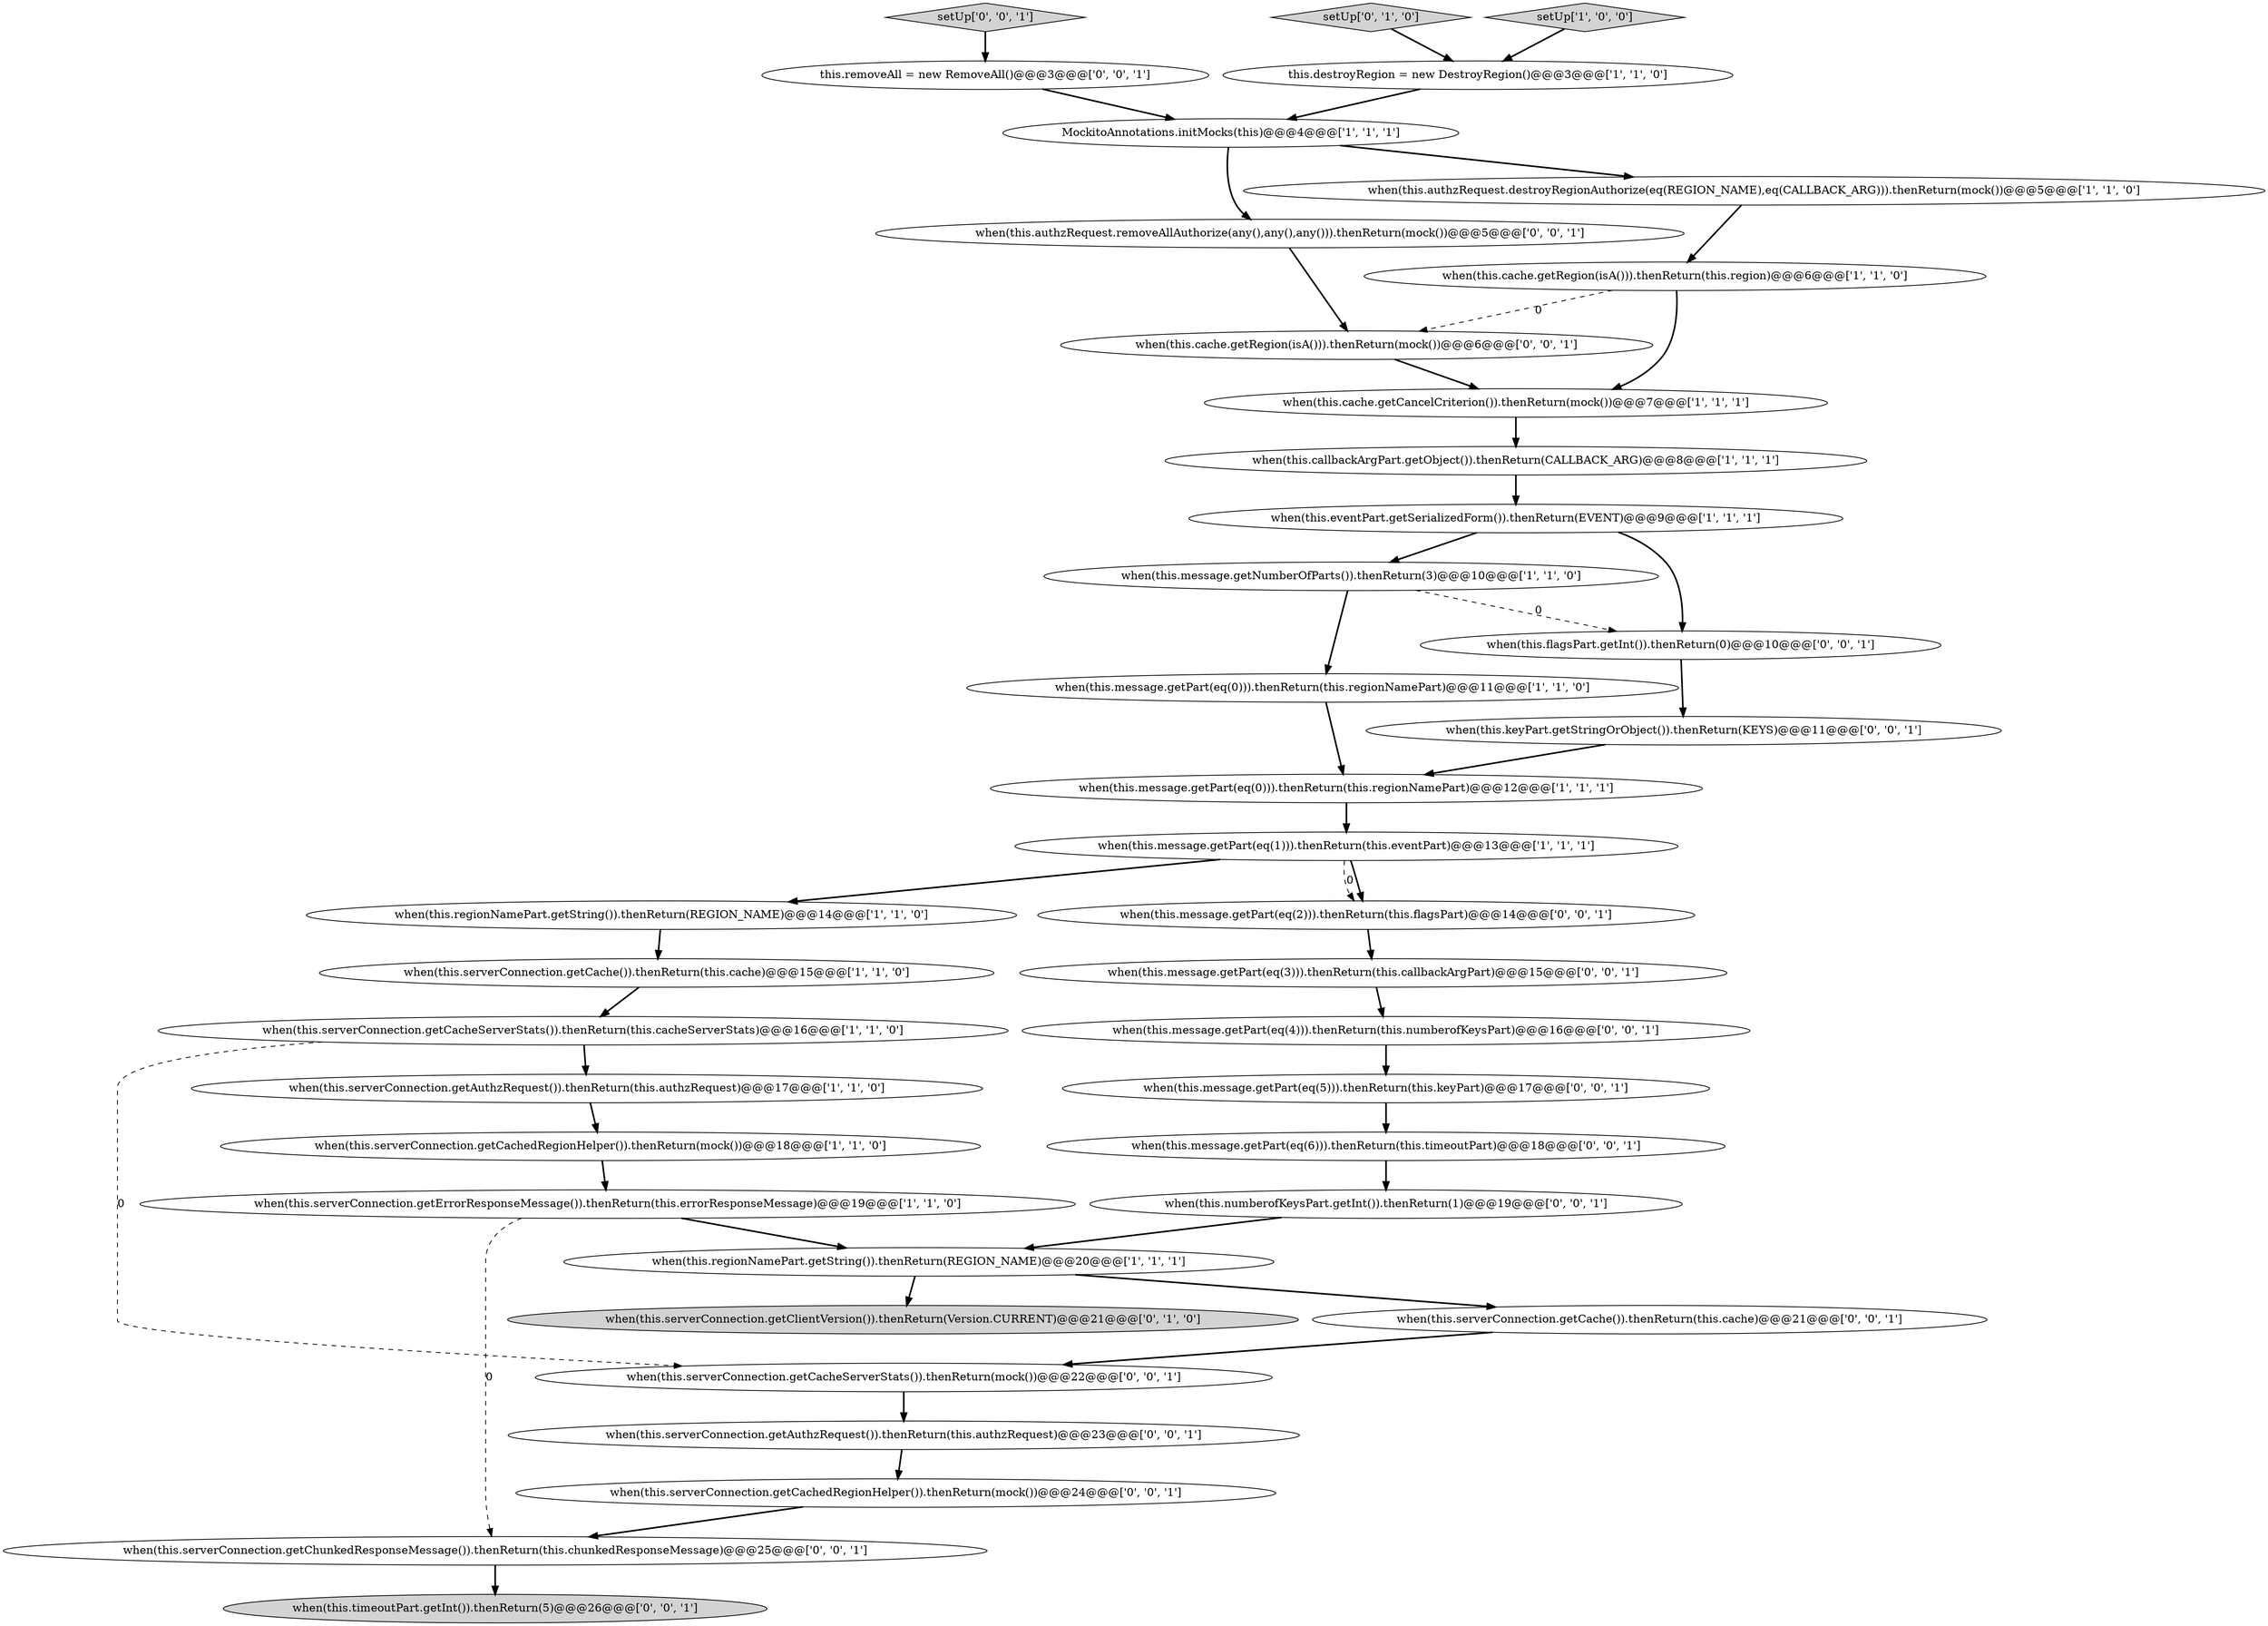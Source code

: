 digraph {
12 [style = filled, label = "when(this.message.getPart(eq(0))).thenReturn(this.regionNamePart)@@@11@@@['1', '1', '0']", fillcolor = white, shape = ellipse image = "AAA0AAABBB1BBB"];
8 [style = filled, label = "when(this.serverConnection.getCachedRegionHelper()).thenReturn(mock())@@@18@@@['1', '1', '0']", fillcolor = white, shape = ellipse image = "AAA0AAABBB1BBB"];
17 [style = filled, label = "when(this.authzRequest.destroyRegionAuthorize(eq(REGION_NAME),eq(CALLBACK_ARG))).thenReturn(mock())@@@5@@@['1', '1', '0']", fillcolor = white, shape = ellipse image = "AAA0AAABBB1BBB"];
11 [style = filled, label = "when(this.cache.getCancelCriterion()).thenReturn(mock())@@@7@@@['1', '1', '1']", fillcolor = white, shape = ellipse image = "AAA0AAABBB1BBB"];
35 [style = filled, label = "setUp['0', '0', '1']", fillcolor = lightgray, shape = diamond image = "AAA0AAABBB3BBB"];
1 [style = filled, label = "when(this.eventPart.getSerializedForm()).thenReturn(EVENT)@@@9@@@['1', '1', '1']", fillcolor = white, shape = ellipse image = "AAA0AAABBB1BBB"];
14 [style = filled, label = "when(this.serverConnection.getCache()).thenReturn(this.cache)@@@15@@@['1', '1', '0']", fillcolor = white, shape = ellipse image = "AAA0AAABBB1BBB"];
36 [style = filled, label = "when(this.keyPart.getStringOrObject()).thenReturn(KEYS)@@@11@@@['0', '0', '1']", fillcolor = white, shape = ellipse image = "AAA0AAABBB3BBB"];
22 [style = filled, label = "this.removeAll = new RemoveAll()@@@3@@@['0', '0', '1']", fillcolor = white, shape = ellipse image = "AAA0AAABBB3BBB"];
9 [style = filled, label = "MockitoAnnotations.initMocks(this)@@@4@@@['1', '1', '1']", fillcolor = white, shape = ellipse image = "AAA0AAABBB1BBB"];
3 [style = filled, label = "when(this.regionNamePart.getString()).thenReturn(REGION_NAME)@@@14@@@['1', '1', '0']", fillcolor = white, shape = ellipse image = "AAA0AAABBB1BBB"];
15 [style = filled, label = "when(this.serverConnection.getCacheServerStats()).thenReturn(this.cacheServerStats)@@@16@@@['1', '1', '0']", fillcolor = white, shape = ellipse image = "AAA0AAABBB1BBB"];
31 [style = filled, label = "when(this.serverConnection.getAuthzRequest()).thenReturn(this.authzRequest)@@@23@@@['0', '0', '1']", fillcolor = white, shape = ellipse image = "AAA0AAABBB3BBB"];
38 [style = filled, label = "when(this.serverConnection.getCachedRegionHelper()).thenReturn(mock())@@@24@@@['0', '0', '1']", fillcolor = white, shape = ellipse image = "AAA0AAABBB3BBB"];
2 [style = filled, label = "setUp['1', '0', '0']", fillcolor = lightgray, shape = diamond image = "AAA0AAABBB1BBB"];
23 [style = filled, label = "when(this.message.getPart(eq(2))).thenReturn(this.flagsPart)@@@14@@@['0', '0', '1']", fillcolor = white, shape = ellipse image = "AAA0AAABBB3BBB"];
28 [style = filled, label = "when(this.message.getPart(eq(4))).thenReturn(this.numberofKeysPart)@@@16@@@['0', '0', '1']", fillcolor = white, shape = ellipse image = "AAA0AAABBB3BBB"];
33 [style = filled, label = "when(this.message.getPart(eq(3))).thenReturn(this.callbackArgPart)@@@15@@@['0', '0', '1']", fillcolor = white, shape = ellipse image = "AAA0AAABBB3BBB"];
0 [style = filled, label = "when(this.callbackArgPart.getObject()).thenReturn(CALLBACK_ARG)@@@8@@@['1', '1', '1']", fillcolor = white, shape = ellipse image = "AAA0AAABBB1BBB"];
20 [style = filled, label = "setUp['0', '1', '0']", fillcolor = lightgray, shape = diamond image = "AAA0AAABBB2BBB"];
5 [style = filled, label = "when(this.message.getPart(eq(0))).thenReturn(this.regionNamePart)@@@12@@@['1', '1', '1']", fillcolor = white, shape = ellipse image = "AAA0AAABBB1BBB"];
26 [style = filled, label = "when(this.message.getPart(eq(6))).thenReturn(this.timeoutPart)@@@18@@@['0', '0', '1']", fillcolor = white, shape = ellipse image = "AAA0AAABBB3BBB"];
10 [style = filled, label = "when(this.serverConnection.getAuthzRequest()).thenReturn(this.authzRequest)@@@17@@@['1', '1', '0']", fillcolor = white, shape = ellipse image = "AAA0AAABBB1BBB"];
25 [style = filled, label = "when(this.serverConnection.getCache()).thenReturn(this.cache)@@@21@@@['0', '0', '1']", fillcolor = white, shape = ellipse image = "AAA0AAABBB3BBB"];
34 [style = filled, label = "when(this.cache.getRegion(isA())).thenReturn(mock())@@@6@@@['0', '0', '1']", fillcolor = white, shape = ellipse image = "AAA0AAABBB3BBB"];
27 [style = filled, label = "when(this.timeoutPart.getInt()).thenReturn(5)@@@26@@@['0', '0', '1']", fillcolor = lightgray, shape = ellipse image = "AAA0AAABBB3BBB"];
18 [style = filled, label = "this.destroyRegion = new DestroyRegion()@@@3@@@['1', '1', '0']", fillcolor = white, shape = ellipse image = "AAA0AAABBB1BBB"];
24 [style = filled, label = "when(this.serverConnection.getCacheServerStats()).thenReturn(mock())@@@22@@@['0', '0', '1']", fillcolor = white, shape = ellipse image = "AAA0AAABBB3BBB"];
29 [style = filled, label = "when(this.numberofKeysPart.getInt()).thenReturn(1)@@@19@@@['0', '0', '1']", fillcolor = white, shape = ellipse image = "AAA0AAABBB3BBB"];
30 [style = filled, label = "when(this.message.getPart(eq(5))).thenReturn(this.keyPart)@@@17@@@['0', '0', '1']", fillcolor = white, shape = ellipse image = "AAA0AAABBB3BBB"];
6 [style = filled, label = "when(this.message.getPart(eq(1))).thenReturn(this.eventPart)@@@13@@@['1', '1', '1']", fillcolor = white, shape = ellipse image = "AAA0AAABBB1BBB"];
21 [style = filled, label = "when(this.authzRequest.removeAllAuthorize(any(),any(),any())).thenReturn(mock())@@@5@@@['0', '0', '1']", fillcolor = white, shape = ellipse image = "AAA0AAABBB3BBB"];
19 [style = filled, label = "when(this.serverConnection.getClientVersion()).thenReturn(Version.CURRENT)@@@21@@@['0', '1', '0']", fillcolor = lightgray, shape = ellipse image = "AAA1AAABBB2BBB"];
13 [style = filled, label = "when(this.cache.getRegion(isA())).thenReturn(this.region)@@@6@@@['1', '1', '0']", fillcolor = white, shape = ellipse image = "AAA0AAABBB1BBB"];
37 [style = filled, label = "when(this.serverConnection.getChunkedResponseMessage()).thenReturn(this.chunkedResponseMessage)@@@25@@@['0', '0', '1']", fillcolor = white, shape = ellipse image = "AAA0AAABBB3BBB"];
16 [style = filled, label = "when(this.serverConnection.getErrorResponseMessage()).thenReturn(this.errorResponseMessage)@@@19@@@['1', '1', '0']", fillcolor = white, shape = ellipse image = "AAA0AAABBB1BBB"];
32 [style = filled, label = "when(this.flagsPart.getInt()).thenReturn(0)@@@10@@@['0', '0', '1']", fillcolor = white, shape = ellipse image = "AAA0AAABBB3BBB"];
4 [style = filled, label = "when(this.message.getNumberOfParts()).thenReturn(3)@@@10@@@['1', '1', '0']", fillcolor = white, shape = ellipse image = "AAA0AAABBB1BBB"];
7 [style = filled, label = "when(this.regionNamePart.getString()).thenReturn(REGION_NAME)@@@20@@@['1', '1', '1']", fillcolor = white, shape = ellipse image = "AAA0AAABBB1BBB"];
8->16 [style = bold, label=""];
28->30 [style = bold, label=""];
30->26 [style = bold, label=""];
3->14 [style = bold, label=""];
16->37 [style = dashed, label="0"];
20->18 [style = bold, label=""];
11->0 [style = bold, label=""];
25->24 [style = bold, label=""];
37->27 [style = bold, label=""];
38->37 [style = bold, label=""];
10->8 [style = bold, label=""];
23->33 [style = bold, label=""];
36->5 [style = bold, label=""];
9->21 [style = bold, label=""];
4->32 [style = dashed, label="0"];
22->9 [style = bold, label=""];
0->1 [style = bold, label=""];
33->28 [style = bold, label=""];
32->36 [style = bold, label=""];
12->5 [style = bold, label=""];
13->11 [style = bold, label=""];
18->9 [style = bold, label=""];
2->18 [style = bold, label=""];
31->38 [style = bold, label=""];
24->31 [style = bold, label=""];
9->17 [style = bold, label=""];
17->13 [style = bold, label=""];
6->3 [style = bold, label=""];
7->25 [style = bold, label=""];
4->12 [style = bold, label=""];
1->4 [style = bold, label=""];
29->7 [style = bold, label=""];
21->34 [style = bold, label=""];
16->7 [style = bold, label=""];
13->34 [style = dashed, label="0"];
7->19 [style = bold, label=""];
6->23 [style = bold, label=""];
14->15 [style = bold, label=""];
35->22 [style = bold, label=""];
15->24 [style = dashed, label="0"];
15->10 [style = bold, label=""];
26->29 [style = bold, label=""];
5->6 [style = bold, label=""];
6->23 [style = dashed, label="0"];
1->32 [style = bold, label=""];
34->11 [style = bold, label=""];
}
